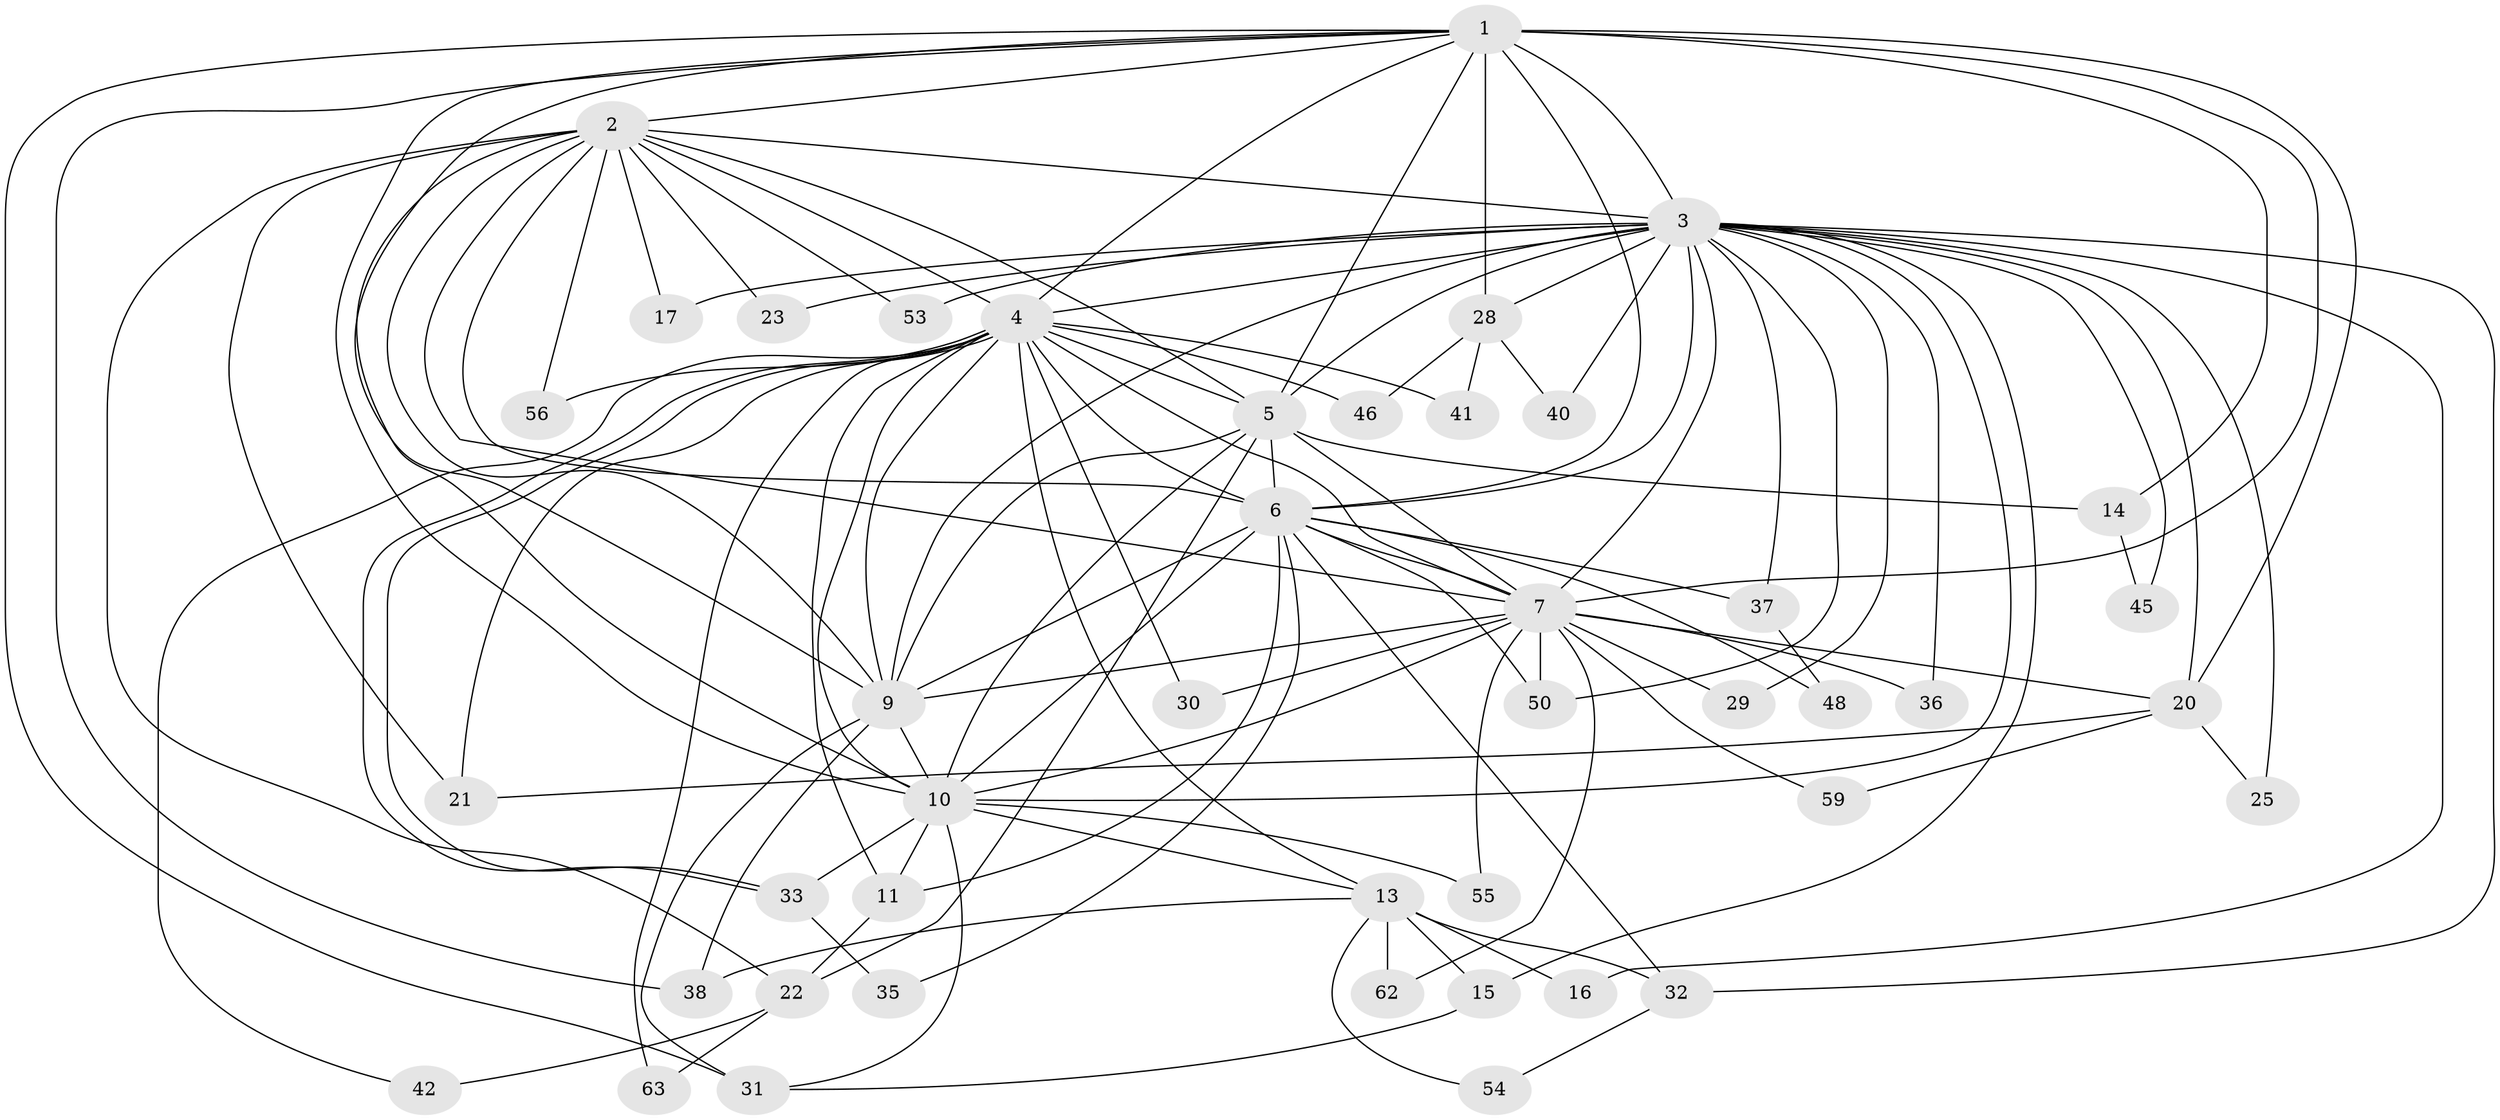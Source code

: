 // original degree distribution, {15: 0.03076923076923077, 16: 0.015384615384615385, 21: 0.015384615384615385, 13: 0.015384615384615385, 17: 0.015384615384615385, 19: 0.015384615384615385, 23: 0.015384615384615385, 12: 0.015384615384615385, 14: 0.015384615384615385, 4: 0.06153846153846154, 2: 0.5384615384615384, 8: 0.015384615384615385, 3: 0.18461538461538463, 5: 0.046153846153846156}
// Generated by graph-tools (version 1.1) at 2025/10/02/27/25 16:10:59]
// undirected, 44 vertices, 116 edges
graph export_dot {
graph [start="1"]
  node [color=gray90,style=filled];
  1;
  2 [super="+57"];
  3 [super="+8"];
  4 [super="+19"];
  5 [super="+44"];
  6 [super="+51"];
  7 [super="+12"];
  9 [super="+27"];
  10 [super="+18"];
  11 [super="+26"];
  13 [super="+64"];
  14 [super="+65"];
  15 [super="+60"];
  16;
  17;
  20 [super="+24"];
  21 [super="+39"];
  22 [super="+47"];
  23;
  25;
  28 [super="+34"];
  29;
  30;
  31 [super="+43"];
  32;
  33 [super="+61"];
  35;
  36 [super="+58"];
  37;
  38 [super="+49"];
  40;
  41;
  42;
  45;
  46;
  48;
  50 [super="+52"];
  53;
  54;
  55;
  56;
  59;
  62;
  63;
  1 -- 2;
  1 -- 3 [weight=2];
  1 -- 4;
  1 -- 5;
  1 -- 6;
  1 -- 7;
  1 -- 9;
  1 -- 10;
  1 -- 14 [weight=2];
  1 -- 20;
  1 -- 31;
  1 -- 38;
  1 -- 28;
  2 -- 3 [weight=2];
  2 -- 4;
  2 -- 5;
  2 -- 6 [weight=2];
  2 -- 7;
  2 -- 9;
  2 -- 10;
  2 -- 17;
  2 -- 21;
  2 -- 22;
  2 -- 23;
  2 -- 53;
  2 -- 56;
  3 -- 4 [weight=2];
  3 -- 5 [weight=3];
  3 -- 6 [weight=2];
  3 -- 7 [weight=3];
  3 -- 9 [weight=3];
  3 -- 10 [weight=2];
  3 -- 15;
  3 -- 40;
  3 -- 45;
  3 -- 53;
  3 -- 16;
  3 -- 17;
  3 -- 23;
  3 -- 25;
  3 -- 28;
  3 -- 29;
  3 -- 32;
  3 -- 36 [weight=2];
  3 -- 37;
  3 -- 50;
  3 -- 20;
  4 -- 5;
  4 -- 6 [weight=2];
  4 -- 7 [weight=2];
  4 -- 9;
  4 -- 10;
  4 -- 11;
  4 -- 13;
  4 -- 21;
  4 -- 30;
  4 -- 33;
  4 -- 33;
  4 -- 41;
  4 -- 46;
  4 -- 56;
  4 -- 63;
  4 -- 42;
  5 -- 6;
  5 -- 7;
  5 -- 9;
  5 -- 10;
  5 -- 14;
  5 -- 22 [weight=2];
  6 -- 7;
  6 -- 9;
  6 -- 10;
  6 -- 11;
  6 -- 32;
  6 -- 35;
  6 -- 37;
  6 -- 48;
  6 -- 50;
  7 -- 9;
  7 -- 10;
  7 -- 20;
  7 -- 29;
  7 -- 30;
  7 -- 36;
  7 -- 55;
  7 -- 59;
  7 -- 62;
  7 -- 50;
  9 -- 10;
  9 -- 31;
  9 -- 38;
  10 -- 13;
  10 -- 55;
  10 -- 33;
  10 -- 11;
  10 -- 31;
  11 -- 22;
  13 -- 15;
  13 -- 16;
  13 -- 38;
  13 -- 54;
  13 -- 62;
  13 -- 32;
  14 -- 45;
  15 -- 31;
  20 -- 25;
  20 -- 59;
  20 -- 21;
  22 -- 42;
  22 -- 63;
  28 -- 40;
  28 -- 41;
  28 -- 46;
  32 -- 54;
  33 -- 35;
  37 -- 48;
}
